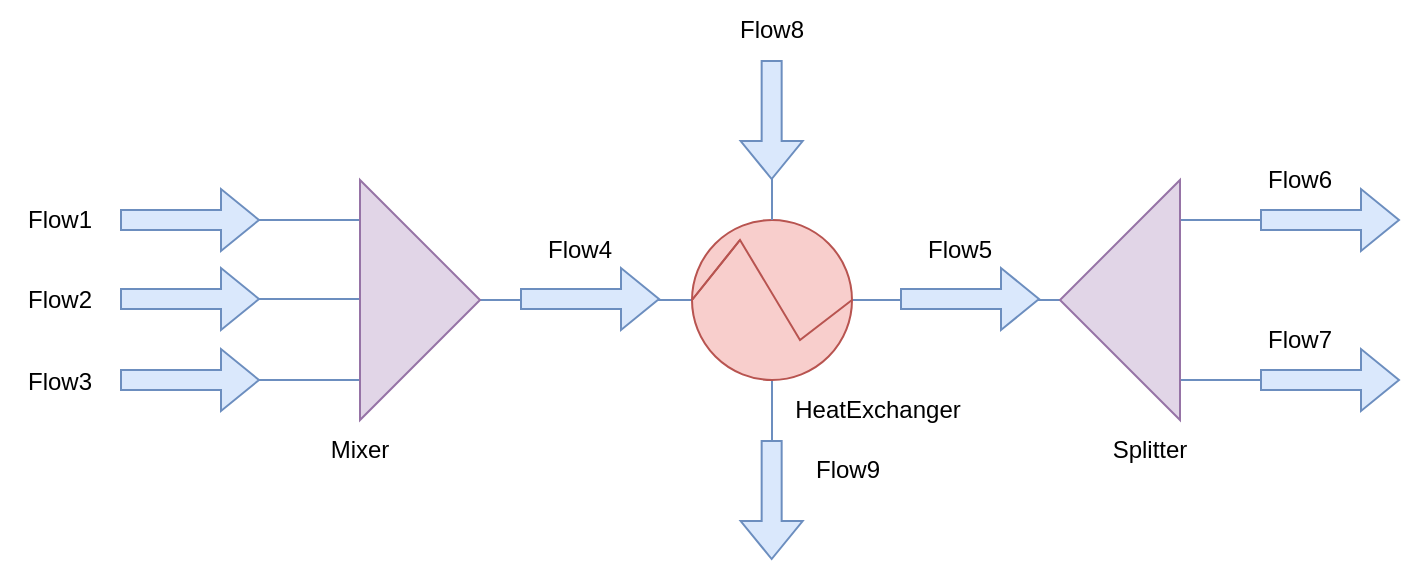<mxfile version="22.1.11" type="github">
  <diagram name="Страница — 1" id="OUPqzuDWnASUxgnkCYhK">
    <mxGraphModel dx="1077" dy="588" grid="1" gridSize="10" guides="1" tooltips="1" connect="1" arrows="1" fold="1" page="1" pageScale="1" pageWidth="827" pageHeight="1169" math="0" shadow="0">
      <root>
        <mxCell id="0" />
        <mxCell id="1" parent="0" />
        <mxCell id="vVNNped3FOdPn5S2auAK-26" value="" style="edgeStyle=orthogonalEdgeStyle;rounded=0;orthogonalLoop=1;jettySize=auto;html=1;startArrow=none;startFill=0;endArrow=none;endFill=0;fillColor=#dae8fc;strokeColor=#6c8ebf;entryX=0.5;entryY=0;entryDx=0;entryDy=0;" edge="1" parent="1">
          <mxGeometry relative="1" as="geometry">
            <mxPoint x="406" y="280" as="sourcePoint" />
            <mxPoint x="406" y="314" as="targetPoint" />
          </mxGeometry>
        </mxCell>
        <mxCell id="vVNNped3FOdPn5S2auAK-18" value="" style="edgeStyle=orthogonalEdgeStyle;rounded=0;orthogonalLoop=1;jettySize=auto;html=1;startArrow=none;startFill=0;endArrow=none;endFill=0;fillColor=#dae8fc;strokeColor=#6c8ebf;" edge="1" parent="1">
          <mxGeometry relative="1" as="geometry">
            <mxPoint x="610" y="200" as="sourcePoint" />
            <mxPoint x="716" y="200" as="targetPoint" />
          </mxGeometry>
        </mxCell>
        <mxCell id="vVNNped3FOdPn5S2auAK-19" value="" style="edgeStyle=orthogonalEdgeStyle;rounded=0;orthogonalLoop=1;jettySize=auto;html=1;startArrow=none;startFill=0;endArrow=none;endFill=0;fillColor=#dae8fc;strokeColor=#6c8ebf;" edge="1" parent="1">
          <mxGeometry relative="1" as="geometry">
            <mxPoint x="610" y="280" as="sourcePoint" />
            <mxPoint x="716" y="280" as="targetPoint" />
          </mxGeometry>
        </mxCell>
        <mxCell id="vVNNped3FOdPn5S2auAK-13" value="" style="edgeStyle=orthogonalEdgeStyle;rounded=0;orthogonalLoop=1;jettySize=auto;html=1;startArrow=none;startFill=0;endArrow=none;endFill=0;fillColor=#dae8fc;strokeColor=#6c8ebf;" edge="1" parent="1">
          <mxGeometry relative="1" as="geometry">
            <mxPoint x="94" y="200" as="sourcePoint" />
            <mxPoint x="200" y="200" as="targetPoint" />
          </mxGeometry>
        </mxCell>
        <mxCell id="vVNNped3FOdPn5S2auAK-14" value="" style="edgeStyle=orthogonalEdgeStyle;rounded=0;orthogonalLoop=1;jettySize=auto;html=1;startArrow=none;startFill=0;endArrow=none;endFill=0;fillColor=#dae8fc;strokeColor=#6c8ebf;" edge="1" parent="1">
          <mxGeometry relative="1" as="geometry">
            <mxPoint x="94" y="239.5" as="sourcePoint" />
            <mxPoint x="200" y="239.5" as="targetPoint" />
          </mxGeometry>
        </mxCell>
        <mxCell id="vVNNped3FOdPn5S2auAK-15" value="" style="edgeStyle=orthogonalEdgeStyle;rounded=0;orthogonalLoop=1;jettySize=auto;html=1;startArrow=none;startFill=0;endArrow=none;endFill=0;fillColor=#dae8fc;strokeColor=#6c8ebf;" edge="1" parent="1">
          <mxGeometry relative="1" as="geometry">
            <mxPoint x="94" y="280" as="sourcePoint" />
            <mxPoint x="200" y="280" as="targetPoint" />
          </mxGeometry>
        </mxCell>
        <mxCell id="vVNNped3FOdPn5S2auAK-8" value="" style="edgeStyle=orthogonalEdgeStyle;rounded=0;orthogonalLoop=1;jettySize=auto;html=1;startArrow=none;startFill=0;endArrow=none;endFill=0;fillColor=#dae8fc;strokeColor=#6c8ebf;" edge="1" parent="1" source="vVNNped3FOdPn5S2auAK-1" target="vVNNped3FOdPn5S2auAK-7">
          <mxGeometry relative="1" as="geometry" />
        </mxCell>
        <mxCell id="vVNNped3FOdPn5S2auAK-1" value="" style="triangle;whiteSpace=wrap;html=1;fillColor=#e1d5e7;strokeColor=#9673a6;" vertex="1" parent="1">
          <mxGeometry x="200" y="180" width="60" height="120" as="geometry" />
        </mxCell>
        <mxCell id="vVNNped3FOdPn5S2auAK-2" value="" style="shape=flexArrow;endArrow=classic;html=1;rounded=0;fillColor=#dae8fc;strokeColor=#6c8ebf;" edge="1" parent="1">
          <mxGeometry width="50" height="50" relative="1" as="geometry">
            <mxPoint x="80" y="200" as="sourcePoint" />
            <mxPoint x="150" y="200" as="targetPoint" />
          </mxGeometry>
        </mxCell>
        <mxCell id="vVNNped3FOdPn5S2auAK-3" value="" style="shape=flexArrow;endArrow=classic;html=1;rounded=0;fillColor=#dae8fc;strokeColor=#6c8ebf;" edge="1" parent="1">
          <mxGeometry width="50" height="50" relative="1" as="geometry">
            <mxPoint x="80" y="280" as="sourcePoint" />
            <mxPoint x="150" y="280" as="targetPoint" />
          </mxGeometry>
        </mxCell>
        <mxCell id="vVNNped3FOdPn5S2auAK-4" value="" style="shape=flexArrow;endArrow=classic;html=1;rounded=0;fillColor=#dae8fc;strokeColor=#6c8ebf;" edge="1" parent="1">
          <mxGeometry width="50" height="50" relative="1" as="geometry">
            <mxPoint x="80" y="239.5" as="sourcePoint" />
            <mxPoint x="150" y="239.5" as="targetPoint" />
          </mxGeometry>
        </mxCell>
        <mxCell id="vVNNped3FOdPn5S2auAK-11" value="" style="edgeStyle=orthogonalEdgeStyle;rounded=0;orthogonalLoop=1;jettySize=auto;html=1;endArrow=none;endFill=0;fillColor=#dae8fc;strokeColor=#6c8ebf;" edge="1" parent="1" source="vVNNped3FOdPn5S2auAK-7" target="vVNNped3FOdPn5S2auAK-10">
          <mxGeometry relative="1" as="geometry" />
        </mxCell>
        <mxCell id="vVNNped3FOdPn5S2auAK-7" value="" style="ellipse;whiteSpace=wrap;html=1;aspect=fixed;fillColor=#f8cecc;strokeColor=#b85450;" vertex="1" parent="1">
          <mxGeometry x="366" y="200" width="80" height="80" as="geometry" />
        </mxCell>
        <mxCell id="vVNNped3FOdPn5S2auAK-9" value="" style="shape=flexArrow;endArrow=classic;html=1;rounded=0;fillColor=#dae8fc;strokeColor=#6c8ebf;" edge="1" parent="1">
          <mxGeometry width="50" height="50" relative="1" as="geometry">
            <mxPoint x="280" y="239.5" as="sourcePoint" />
            <mxPoint x="350" y="239.5" as="targetPoint" />
          </mxGeometry>
        </mxCell>
        <mxCell id="vVNNped3FOdPn5S2auAK-10" value="" style="triangle;whiteSpace=wrap;html=1;fillColor=#e1d5e7;strokeColor=#9673a6;flipV=1;flipH=1;" vertex="1" parent="1">
          <mxGeometry x="550" y="180" width="60" height="120" as="geometry" />
        </mxCell>
        <mxCell id="vVNNped3FOdPn5S2auAK-12" value="" style="shape=flexArrow;endArrow=classic;html=1;rounded=0;fillColor=#dae8fc;strokeColor=#6c8ebf;" edge="1" parent="1">
          <mxGeometry width="50" height="50" relative="1" as="geometry">
            <mxPoint x="470" y="239.5" as="sourcePoint" />
            <mxPoint x="540" y="239.5" as="targetPoint" />
          </mxGeometry>
        </mxCell>
        <mxCell id="vVNNped3FOdPn5S2auAK-16" value="" style="shape=flexArrow;endArrow=classic;html=1;rounded=0;fillColor=#dae8fc;strokeColor=#6c8ebf;" edge="1" parent="1">
          <mxGeometry width="50" height="50" relative="1" as="geometry">
            <mxPoint x="650" y="200" as="sourcePoint" />
            <mxPoint x="720" y="200" as="targetPoint" />
          </mxGeometry>
        </mxCell>
        <mxCell id="vVNNped3FOdPn5S2auAK-17" value="" style="shape=flexArrow;endArrow=classic;html=1;rounded=0;fillColor=#dae8fc;strokeColor=#6c8ebf;" edge="1" parent="1">
          <mxGeometry width="50" height="50" relative="1" as="geometry">
            <mxPoint x="650" y="280" as="sourcePoint" />
            <mxPoint x="720" y="280" as="targetPoint" />
          </mxGeometry>
        </mxCell>
        <mxCell id="vVNNped3FOdPn5S2auAK-20" value="" style="endArrow=none;html=1;rounded=0;entryX=0;entryY=0.5;entryDx=0;entryDy=0;fillColor=#f8cecc;strokeColor=#b85450;" edge="1" parent="1" target="vVNNped3FOdPn5S2auAK-7">
          <mxGeometry width="50" height="50" relative="1" as="geometry">
            <mxPoint x="390" y="210" as="sourcePoint" />
            <mxPoint x="446" y="330" as="targetPoint" />
            <Array as="points">
              <mxPoint x="390" y="210" />
            </Array>
          </mxGeometry>
        </mxCell>
        <mxCell id="vVNNped3FOdPn5S2auAK-22" value="" style="endArrow=none;html=1;rounded=0;entryX=0;entryY=0.5;entryDx=0;entryDy=0;exitX=1;exitY=0.5;exitDx=0;exitDy=0;fillColor=#f8cecc;strokeColor=#b85450;" edge="1" parent="1">
          <mxGeometry width="50" height="50" relative="1" as="geometry">
            <mxPoint x="446" y="240" as="sourcePoint" />
            <mxPoint x="366" y="240" as="targetPoint" />
            <Array as="points">
              <mxPoint x="420" y="260" />
              <mxPoint x="390" y="210" />
            </Array>
          </mxGeometry>
        </mxCell>
        <mxCell id="vVNNped3FOdPn5S2auAK-23" value="" style="edgeStyle=orthogonalEdgeStyle;rounded=0;orthogonalLoop=1;jettySize=auto;html=1;startArrow=none;startFill=0;endArrow=none;endFill=0;fillColor=#dae8fc;strokeColor=#6c8ebf;entryX=0.5;entryY=0;entryDx=0;entryDy=0;" edge="1" parent="1" target="vVNNped3FOdPn5S2auAK-7">
          <mxGeometry relative="1" as="geometry">
            <mxPoint x="406" y="166" as="sourcePoint" />
            <mxPoint x="414" y="140" as="targetPoint" />
          </mxGeometry>
        </mxCell>
        <mxCell id="vVNNped3FOdPn5S2auAK-24" value="" style="shape=flexArrow;endArrow=classic;html=1;rounded=0;fillColor=#dae8fc;strokeColor=#6c8ebf;" edge="1" parent="1">
          <mxGeometry width="50" height="50" relative="1" as="geometry">
            <mxPoint x="405.83" y="120" as="sourcePoint" />
            <mxPoint x="405.83" y="180.003" as="targetPoint" />
          </mxGeometry>
        </mxCell>
        <mxCell id="vVNNped3FOdPn5S2auAK-25" value="" style="shape=flexArrow;endArrow=classic;html=1;rounded=0;fillColor=#dae8fc;strokeColor=#6c8ebf;" edge="1" parent="1">
          <mxGeometry width="50" height="50" relative="1" as="geometry">
            <mxPoint x="405.83" y="310" as="sourcePoint" />
            <mxPoint x="405.83" y="370.003" as="targetPoint" />
          </mxGeometry>
        </mxCell>
        <mxCell id="vVNNped3FOdPn5S2auAK-27" value="Flow1" style="text;strokeColor=none;align=center;fillColor=none;html=1;verticalAlign=middle;whiteSpace=wrap;rounded=0;" vertex="1" parent="1">
          <mxGeometry x="20" y="185" width="60" height="30" as="geometry" />
        </mxCell>
        <mxCell id="vVNNped3FOdPn5S2auAK-28" value="Flow2" style="text;strokeColor=none;align=center;fillColor=none;html=1;verticalAlign=middle;whiteSpace=wrap;rounded=0;" vertex="1" parent="1">
          <mxGeometry x="20" y="225" width="60" height="30" as="geometry" />
        </mxCell>
        <mxCell id="vVNNped3FOdPn5S2auAK-29" value="Flow3" style="text;strokeColor=none;align=center;fillColor=none;html=1;verticalAlign=middle;whiteSpace=wrap;rounded=0;" vertex="1" parent="1">
          <mxGeometry x="20" y="266" width="60" height="30" as="geometry" />
        </mxCell>
        <mxCell id="vVNNped3FOdPn5S2auAK-30" value="Mixer" style="text;strokeColor=none;align=center;fillColor=none;html=1;verticalAlign=middle;whiteSpace=wrap;rounded=0;" vertex="1" parent="1">
          <mxGeometry x="170" y="300" width="60" height="30" as="geometry" />
        </mxCell>
        <mxCell id="vVNNped3FOdPn5S2auAK-31" value="Flow4" style="text;strokeColor=none;align=center;fillColor=none;html=1;verticalAlign=middle;whiteSpace=wrap;rounded=0;" vertex="1" parent="1">
          <mxGeometry x="280" y="200" width="60" height="30" as="geometry" />
        </mxCell>
        <mxCell id="vVNNped3FOdPn5S2auAK-32" value="Flow5" style="text;strokeColor=none;align=center;fillColor=none;html=1;verticalAlign=middle;whiteSpace=wrap;rounded=0;" vertex="1" parent="1">
          <mxGeometry x="470" y="200" width="60" height="30" as="geometry" />
        </mxCell>
        <mxCell id="vVNNped3FOdPn5S2auAK-33" value="Flow6" style="text;strokeColor=none;align=center;fillColor=none;html=1;verticalAlign=middle;whiteSpace=wrap;rounded=0;" vertex="1" parent="1">
          <mxGeometry x="640" y="165" width="60" height="30" as="geometry" />
        </mxCell>
        <mxCell id="vVNNped3FOdPn5S2auAK-34" value="Flow7" style="text;strokeColor=none;align=center;fillColor=none;html=1;verticalAlign=middle;whiteSpace=wrap;rounded=0;" vertex="1" parent="1">
          <mxGeometry x="640" y="245" width="60" height="30" as="geometry" />
        </mxCell>
        <mxCell id="vVNNped3FOdPn5S2auAK-35" value="Flow8" style="text;strokeColor=none;align=center;fillColor=none;html=1;verticalAlign=middle;whiteSpace=wrap;rounded=0;" vertex="1" parent="1">
          <mxGeometry x="376" y="90" width="60" height="30" as="geometry" />
        </mxCell>
        <mxCell id="vVNNped3FOdPn5S2auAK-36" value="Flow9" style="text;strokeColor=none;align=center;fillColor=none;html=1;verticalAlign=middle;whiteSpace=wrap;rounded=0;" vertex="1" parent="1">
          <mxGeometry x="414" y="310" width="60" height="30" as="geometry" />
        </mxCell>
        <mxCell id="vVNNped3FOdPn5S2auAK-37" value="HeatExchanger" style="text;strokeColor=none;align=center;fillColor=none;html=1;verticalAlign=middle;whiteSpace=wrap;rounded=0;" vertex="1" parent="1">
          <mxGeometry x="414" y="280" width="90" height="30" as="geometry" />
        </mxCell>
        <mxCell id="vVNNped3FOdPn5S2auAK-38" value="Splitter" style="text;strokeColor=none;align=center;fillColor=none;html=1;verticalAlign=middle;whiteSpace=wrap;rounded=0;" vertex="1" parent="1">
          <mxGeometry x="550" y="300" width="90" height="30" as="geometry" />
        </mxCell>
      </root>
    </mxGraphModel>
  </diagram>
</mxfile>
